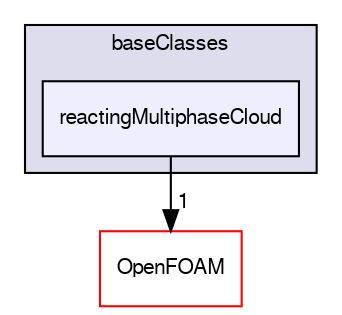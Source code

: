 digraph "src/lagrangian/intermediate/clouds/baseClasses/reactingMultiphaseCloud" {
  bgcolor=transparent;
  compound=true
  node [ fontsize="10", fontname="FreeSans"];
  edge [ labelfontsize="10", labelfontname="FreeSans"];
  subgraph clusterdir_8406eabe9caa8508b9c075038a008bd7 {
    graph [ bgcolor="#ddddee", pencolor="black", label="baseClasses" fontname="FreeSans", fontsize="10", URL="dir_8406eabe9caa8508b9c075038a008bd7.html"]
  dir_90a0446ed24af9aa7060f0cc69c6e4d3 [shape=box, label="reactingMultiphaseCloud", style="filled", fillcolor="#eeeeff", pencolor="black", URL="dir_90a0446ed24af9aa7060f0cc69c6e4d3.html"];
  }
  dir_c5473ff19b20e6ec4dfe5c310b3778a8 [shape=box label="OpenFOAM" color="red" URL="dir_c5473ff19b20e6ec4dfe5c310b3778a8.html"];
  dir_90a0446ed24af9aa7060f0cc69c6e4d3->dir_c5473ff19b20e6ec4dfe5c310b3778a8 [headlabel="1", labeldistance=1.5 headhref="dir_001260_001732.html"];
}
